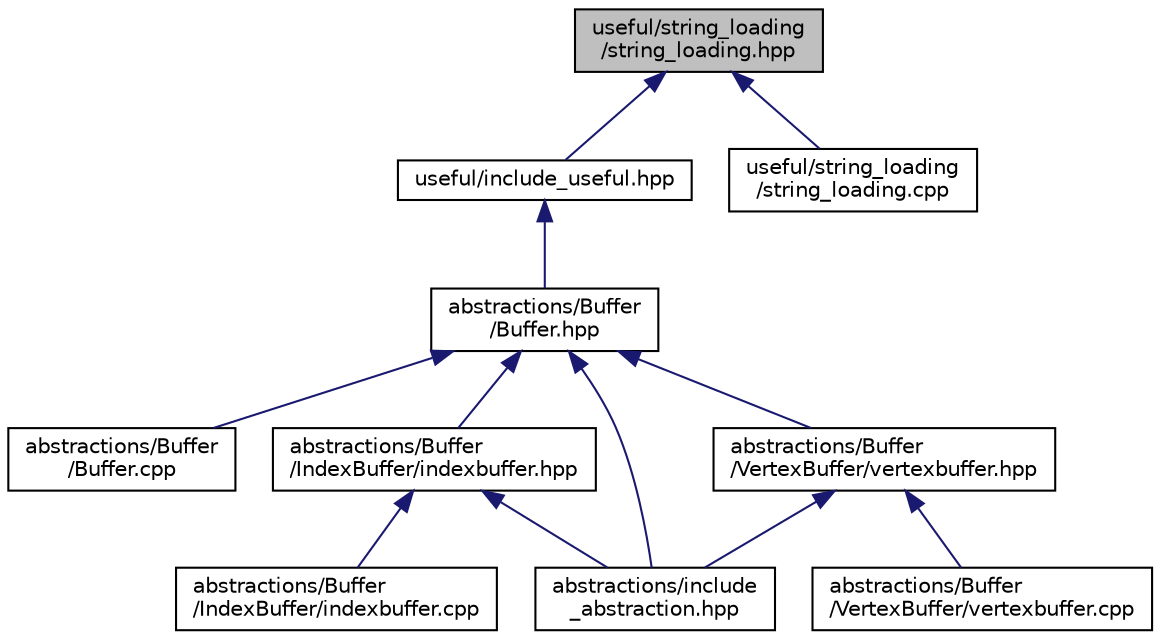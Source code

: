 digraph "useful/string_loading/string_loading.hpp"
{
 // LATEX_PDF_SIZE
  edge [fontname="Helvetica",fontsize="10",labelfontname="Helvetica",labelfontsize="10"];
  node [fontname="Helvetica",fontsize="10",shape=record];
  Node1 [label="useful/string_loading\l/string_loading.hpp",height=0.2,width=0.4,color="black", fillcolor="grey75", style="filled", fontcolor="black",tooltip=" "];
  Node1 -> Node2 [dir="back",color="midnightblue",fontsize="10",style="solid"];
  Node2 [label="useful/include_useful.hpp",height=0.2,width=0.4,color="black", fillcolor="white", style="filled",URL="$include__useful_8hpp.html",tooltip=" "];
  Node2 -> Node3 [dir="back",color="midnightblue",fontsize="10",style="solid"];
  Node3 [label="abstractions/Buffer\l/Buffer.hpp",height=0.2,width=0.4,color="black", fillcolor="white", style="filled",URL="$Buffer_8hpp.html",tooltip=" "];
  Node3 -> Node4 [dir="back",color="midnightblue",fontsize="10",style="solid"];
  Node4 [label="abstractions/Buffer\l/Buffer.cpp",height=0.2,width=0.4,color="black", fillcolor="white", style="filled",URL="$Buffer_8cpp.html",tooltip=" "];
  Node3 -> Node5 [dir="back",color="midnightblue",fontsize="10",style="solid"];
  Node5 [label="abstractions/Buffer\l/IndexBuffer/indexbuffer.hpp",height=0.2,width=0.4,color="black", fillcolor="white", style="filled",URL="$indexbuffer_8hpp.html",tooltip=" "];
  Node5 -> Node6 [dir="back",color="midnightblue",fontsize="10",style="solid"];
  Node6 [label="abstractions/Buffer\l/IndexBuffer/indexbuffer.cpp",height=0.2,width=0.4,color="black", fillcolor="white", style="filled",URL="$indexbuffer_8cpp.html",tooltip=" "];
  Node5 -> Node7 [dir="back",color="midnightblue",fontsize="10",style="solid"];
  Node7 [label="abstractions/include\l_abstraction.hpp",height=0.2,width=0.4,color="black", fillcolor="white", style="filled",URL="$include__abstraction_8hpp.html",tooltip=" "];
  Node3 -> Node8 [dir="back",color="midnightblue",fontsize="10",style="solid"];
  Node8 [label="abstractions/Buffer\l/VertexBuffer/vertexbuffer.hpp",height=0.2,width=0.4,color="black", fillcolor="white", style="filled",URL="$vertexbuffer_8hpp.html",tooltip=" "];
  Node8 -> Node9 [dir="back",color="midnightblue",fontsize="10",style="solid"];
  Node9 [label="abstractions/Buffer\l/VertexBuffer/vertexbuffer.cpp",height=0.2,width=0.4,color="black", fillcolor="white", style="filled",URL="$vertexbuffer_8cpp.html",tooltip=" "];
  Node8 -> Node7 [dir="back",color="midnightblue",fontsize="10",style="solid"];
  Node3 -> Node7 [dir="back",color="midnightblue",fontsize="10",style="solid"];
  Node1 -> Node10 [dir="back",color="midnightblue",fontsize="10",style="solid"];
  Node10 [label="useful/string_loading\l/string_loading.cpp",height=0.2,width=0.4,color="black", fillcolor="white", style="filled",URL="$string__loading_8cpp.html",tooltip=" "];
}
